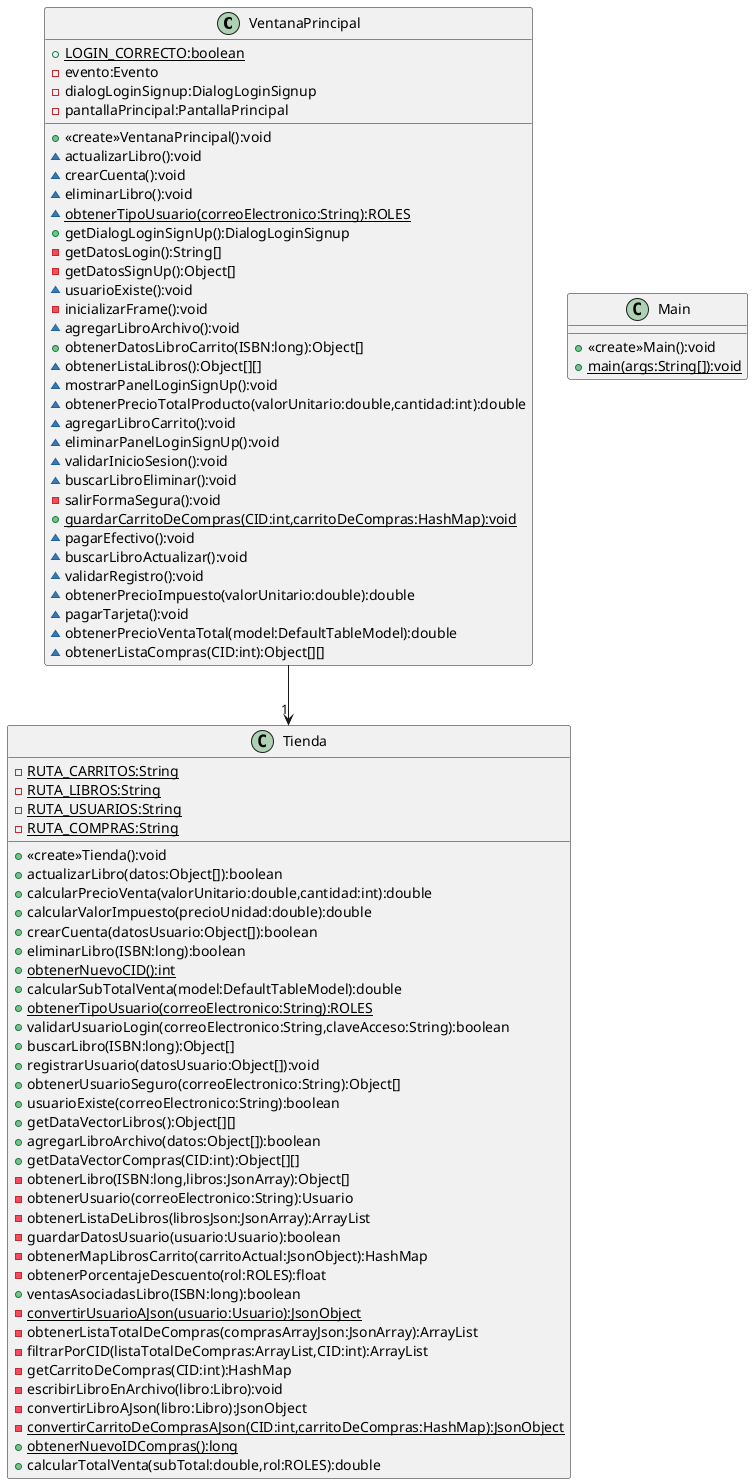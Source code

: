 @startuml
class VentanaPrincipal {
    + {static} LOGIN_CORRECTO:boolean
    -evento:Evento
    -dialogLoginSignup:DialogLoginSignup
    -pantallaPrincipal:PantallaPrincipal
    +<<create>>VentanaPrincipal():void
    ~actualizarLibro():void
    ~crearCuenta():void
    ~eliminarLibro():void
    ~ {static} obtenerTipoUsuario(correoElectronico:String):ROLES
    +getDialogLoginSignUp():DialogLoginSignup
    -getDatosLogin():String[]
    -getDatosSignUp():Object[]
    ~usuarioExiste():void
    -inicializarFrame():void
    ~agregarLibroArchivo():void
    +obtenerDatosLibroCarrito(ISBN:long):Object[]
    ~obtenerListaLibros():Object[][]
    ~mostrarPanelLoginSignUp():void
    ~obtenerPrecioTotalProducto(valorUnitario:double,cantidad:int):double
    ~agregarLibroCarrito():void
    ~eliminarPanelLoginSignUp():void
    ~validarInicioSesion():void
    ~buscarLibroEliminar():void
    -salirFormaSegura():void
    + {static} guardarCarritoDeCompras(CID:int,carritoDeCompras:HashMap):void
    ~pagarEfectivo():void
    ~buscarLibroActualizar():void
    ~validarRegistro():void
    ~obtenerPrecioImpuesto(valorUnitario:double):double
    ~pagarTarjeta():void
    ~obtenerPrecioVentaTotal(model:DefaultTableModel):double
    ~obtenerListaCompras(CID:int):Object[][]
}
class Tienda {
    - {static} RUTA_CARRITOS:String
    - {static} RUTA_LIBROS:String
    - {static} RUTA_USUARIOS:String
    - {static} RUTA_COMPRAS:String
    +<<create>>Tienda():void
    +actualizarLibro(datos:Object[]):boolean
    +calcularPrecioVenta(valorUnitario:double,cantidad:int):double
    +calcularValorImpuesto(precioUnidad:double):double
    +crearCuenta(datosUsuario:Object[]):boolean
    +eliminarLibro(ISBN:long):boolean
    + {static} obtenerNuevoCID():int
    +calcularSubTotalVenta(model:DefaultTableModel):double
    + {static} obtenerTipoUsuario(correoElectronico:String):ROLES
    +validarUsuarioLogin(correoElectronico:String,claveAcceso:String):boolean
    +buscarLibro(ISBN:long):Object[]
    +registrarUsuario(datosUsuario:Object[]):void
    +obtenerUsuarioSeguro(correoElectronico:String):Object[]
    +usuarioExiste(correoElectronico:String):boolean
    +getDataVectorLibros():Object[][]
    +agregarLibroArchivo(datos:Object[]):boolean
    +getDataVectorCompras(CID:int):Object[][]
    -obtenerLibro(ISBN:long,libros:JsonArray):Object[]
    -obtenerUsuario(correoElectronico:String):Usuario
    -obtenerListaDeLibros(librosJson:JsonArray):ArrayList
    -guardarDatosUsuario(usuario:Usuario):boolean
    -obtenerMapLibrosCarrito(carritoActual:JsonObject):HashMap
    -obtenerPorcentajeDescuento(rol:ROLES):float
    +ventasAsociadasLibro(ISBN:long):boolean
    - {static} convertirUsuarioAJson(usuario:Usuario):JsonObject
    -obtenerListaTotalDeCompras(comprasArrayJson:JsonArray):ArrayList
    -filtrarPorCID(listaTotalDeCompras:ArrayList,CID:int):ArrayList
    -getCarritoDeCompras(CID:int):HashMap
    -escribirLibroEnArchivo(libro:Libro):void
    -convertirLibroAJson(libro:Libro):JsonObject
    - {static} convertirCarritoDeComprasAJson(CID:int,carritoDeCompras:HashMap):JsonObject
    + {static} obtenerNuevoIDCompras():long
    +calcularTotalVenta(subTotal:double,rol:ROLES):double
}
class Main {
    +<<create>>Main():void
    + {static} main(args:String[]):void
}

VentanaPrincipal --> "1" Tienda

@enduml